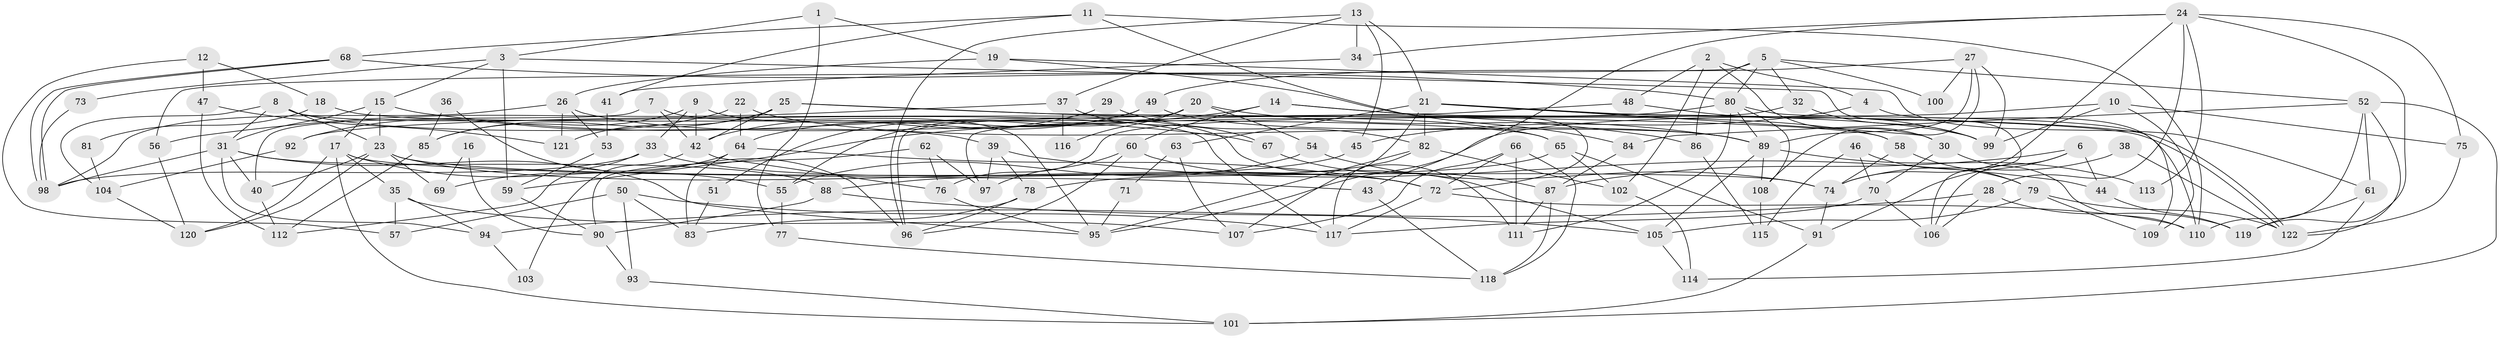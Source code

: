 // coarse degree distribution, {3: 0.21176470588235294, 6: 0.09411764705882353, 7: 0.07058823529411765, 4: 0.24705882352941178, 10: 0.023529411764705882, 5: 0.1411764705882353, 2: 0.10588235294117647, 8: 0.03529411764705882, 9: 0.07058823529411765}
// Generated by graph-tools (version 1.1) at 2025/52/02/27/25 19:52:02]
// undirected, 122 vertices, 244 edges
graph export_dot {
graph [start="1"]
  node [color=gray90,style=filled];
  1;
  2;
  3;
  4;
  5;
  6;
  7;
  8;
  9;
  10;
  11;
  12;
  13;
  14;
  15;
  16;
  17;
  18;
  19;
  20;
  21;
  22;
  23;
  24;
  25;
  26;
  27;
  28;
  29;
  30;
  31;
  32;
  33;
  34;
  35;
  36;
  37;
  38;
  39;
  40;
  41;
  42;
  43;
  44;
  45;
  46;
  47;
  48;
  49;
  50;
  51;
  52;
  53;
  54;
  55;
  56;
  57;
  58;
  59;
  60;
  61;
  62;
  63;
  64;
  65;
  66;
  67;
  68;
  69;
  70;
  71;
  72;
  73;
  74;
  75;
  76;
  77;
  78;
  79;
  80;
  81;
  82;
  83;
  84;
  85;
  86;
  87;
  88;
  89;
  90;
  91;
  92;
  93;
  94;
  95;
  96;
  97;
  98;
  99;
  100;
  101;
  102;
  103;
  104;
  105;
  106;
  107;
  108;
  109;
  110;
  111;
  112;
  113;
  114;
  115;
  116;
  117;
  118;
  119;
  120;
  121;
  122;
  1 -- 3;
  1 -- 19;
  1 -- 77;
  2 -- 30;
  2 -- 48;
  2 -- 4;
  2 -- 102;
  3 -- 15;
  3 -- 59;
  3 -- 73;
  3 -- 106;
  4 -- 109;
  4 -- 45;
  5 -- 86;
  5 -- 80;
  5 -- 32;
  5 -- 52;
  5 -- 56;
  5 -- 100;
  6 -- 106;
  6 -- 87;
  6 -- 44;
  6 -- 91;
  7 -- 42;
  7 -- 95;
  7 -- 40;
  8 -- 23;
  8 -- 117;
  8 -- 31;
  8 -- 39;
  8 -- 104;
  9 -- 33;
  9 -- 85;
  9 -- 42;
  9 -- 111;
  10 -- 95;
  10 -- 75;
  10 -- 99;
  10 -- 109;
  11 -- 72;
  11 -- 110;
  11 -- 41;
  11 -- 68;
  12 -- 57;
  12 -- 47;
  12 -- 18;
  13 -- 21;
  13 -- 45;
  13 -- 34;
  13 -- 37;
  13 -- 96;
  14 -- 60;
  14 -- 99;
  14 -- 58;
  14 -- 59;
  15 -- 31;
  15 -- 23;
  15 -- 17;
  15 -- 67;
  16 -- 90;
  16 -- 69;
  17 -- 55;
  17 -- 35;
  17 -- 43;
  17 -- 101;
  17 -- 120;
  18 -- 65;
  18 -- 81;
  19 -- 61;
  19 -- 26;
  19 -- 84;
  20 -- 89;
  20 -- 55;
  20 -- 54;
  20 -- 96;
  20 -- 116;
  21 -- 122;
  21 -- 122;
  21 -- 107;
  21 -- 30;
  21 -- 63;
  21 -- 82;
  22 -- 89;
  22 -- 64;
  22 -- 92;
  23 -- 120;
  23 -- 72;
  23 -- 40;
  23 -- 69;
  23 -- 74;
  24 -- 28;
  24 -- 74;
  24 -- 34;
  24 -- 43;
  24 -- 75;
  24 -- 113;
  24 -- 119;
  25 -- 58;
  25 -- 42;
  25 -- 85;
  25 -- 86;
  25 -- 121;
  26 -- 65;
  26 -- 98;
  26 -- 53;
  26 -- 121;
  27 -- 99;
  27 -- 108;
  27 -- 49;
  27 -- 89;
  27 -- 100;
  28 -- 106;
  28 -- 119;
  28 -- 94;
  29 -- 42;
  29 -- 82;
  30 -- 110;
  30 -- 70;
  31 -- 40;
  31 -- 88;
  31 -- 94;
  31 -- 95;
  31 -- 98;
  32 -- 76;
  32 -- 99;
  33 -- 98;
  33 -- 72;
  33 -- 112;
  34 -- 41;
  35 -- 94;
  35 -- 57;
  35 -- 107;
  36 -- 96;
  36 -- 85;
  37 -- 67;
  37 -- 56;
  37 -- 116;
  38 -- 74;
  38 -- 122;
  39 -- 44;
  39 -- 78;
  39 -- 97;
  40 -- 112;
  41 -- 53;
  42 -- 76;
  42 -- 103;
  43 -- 118;
  44 -- 119;
  45 -- 88;
  46 -- 70;
  46 -- 79;
  46 -- 115;
  47 -- 121;
  47 -- 112;
  48 -- 99;
  48 -- 97;
  49 -- 89;
  49 -- 51;
  49 -- 64;
  50 -- 83;
  50 -- 93;
  50 -- 57;
  50 -- 117;
  51 -- 83;
  52 -- 84;
  52 -- 61;
  52 -- 101;
  52 -- 110;
  52 -- 122;
  53 -- 59;
  54 -- 74;
  54 -- 55;
  55 -- 77;
  56 -- 120;
  58 -- 74;
  58 -- 79;
  59 -- 90;
  60 -- 105;
  60 -- 96;
  60 -- 97;
  61 -- 114;
  61 -- 119;
  62 -- 90;
  62 -- 97;
  62 -- 76;
  63 -- 107;
  63 -- 71;
  64 -- 72;
  64 -- 69;
  64 -- 83;
  65 -- 78;
  65 -- 91;
  65 -- 102;
  66 -- 111;
  66 -- 72;
  66 -- 107;
  66 -- 118;
  67 -- 87;
  68 -- 98;
  68 -- 98;
  68 -- 80;
  70 -- 117;
  70 -- 106;
  71 -- 95;
  72 -- 117;
  72 -- 110;
  73 -- 98;
  74 -- 91;
  75 -- 122;
  76 -- 95;
  77 -- 118;
  78 -- 96;
  78 -- 83;
  79 -- 122;
  79 -- 105;
  79 -- 109;
  80 -- 92;
  80 -- 89;
  80 -- 108;
  80 -- 110;
  80 -- 111;
  81 -- 104;
  82 -- 102;
  82 -- 95;
  82 -- 117;
  84 -- 87;
  85 -- 112;
  86 -- 115;
  87 -- 111;
  87 -- 118;
  88 -- 105;
  88 -- 90;
  89 -- 105;
  89 -- 108;
  89 -- 113;
  90 -- 93;
  91 -- 101;
  92 -- 104;
  93 -- 101;
  94 -- 103;
  102 -- 114;
  104 -- 120;
  105 -- 114;
  108 -- 115;
}
